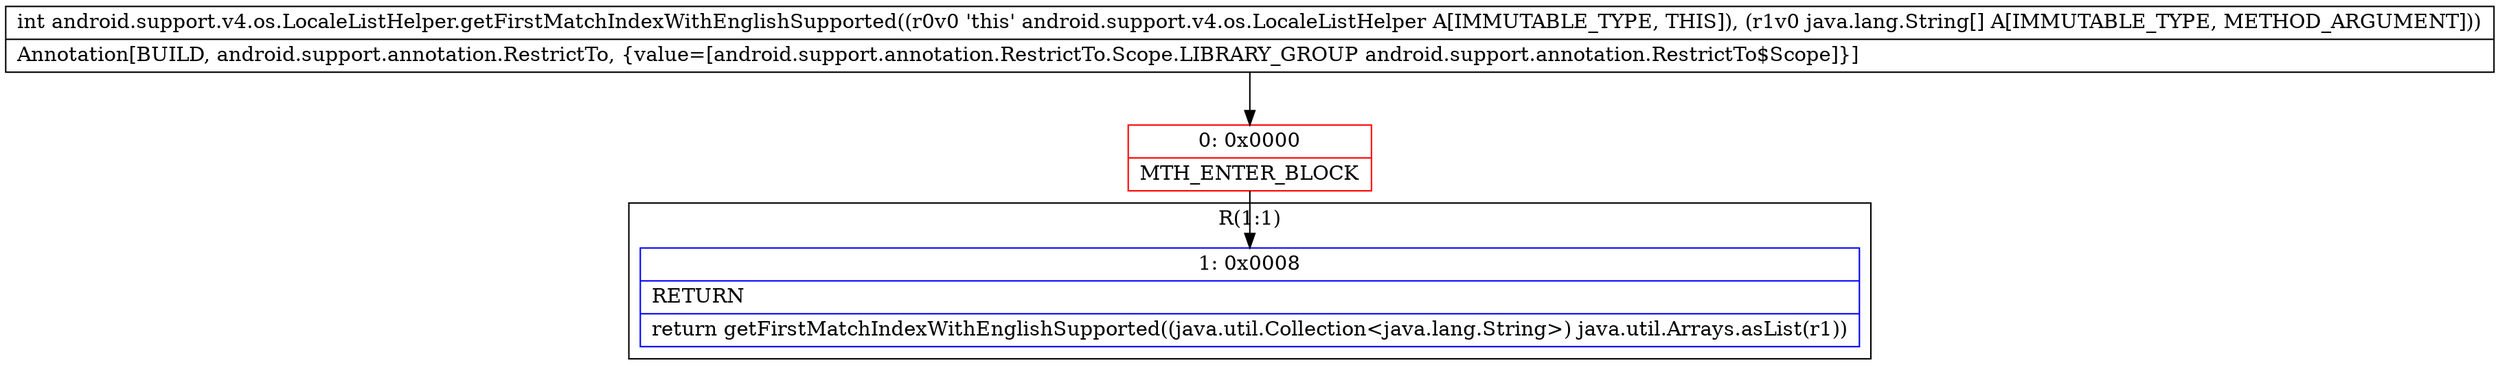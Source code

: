 digraph "CFG forandroid.support.v4.os.LocaleListHelper.getFirstMatchIndexWithEnglishSupported([Ljava\/lang\/String;)I" {
subgraph cluster_Region_1418201454 {
label = "R(1:1)";
node [shape=record,color=blue];
Node_1 [shape=record,label="{1\:\ 0x0008|RETURN\l|return getFirstMatchIndexWithEnglishSupported((java.util.Collection\<java.lang.String\>) java.util.Arrays.asList(r1))\l}"];
}
Node_0 [shape=record,color=red,label="{0\:\ 0x0000|MTH_ENTER_BLOCK\l}"];
MethodNode[shape=record,label="{int android.support.v4.os.LocaleListHelper.getFirstMatchIndexWithEnglishSupported((r0v0 'this' android.support.v4.os.LocaleListHelper A[IMMUTABLE_TYPE, THIS]), (r1v0 java.lang.String[] A[IMMUTABLE_TYPE, METHOD_ARGUMENT]))  | Annotation[BUILD, android.support.annotation.RestrictTo, \{value=[android.support.annotation.RestrictTo.Scope.LIBRARY_GROUP android.support.annotation.RestrictTo$Scope]\}]\l}"];
MethodNode -> Node_0;
Node_0 -> Node_1;
}

